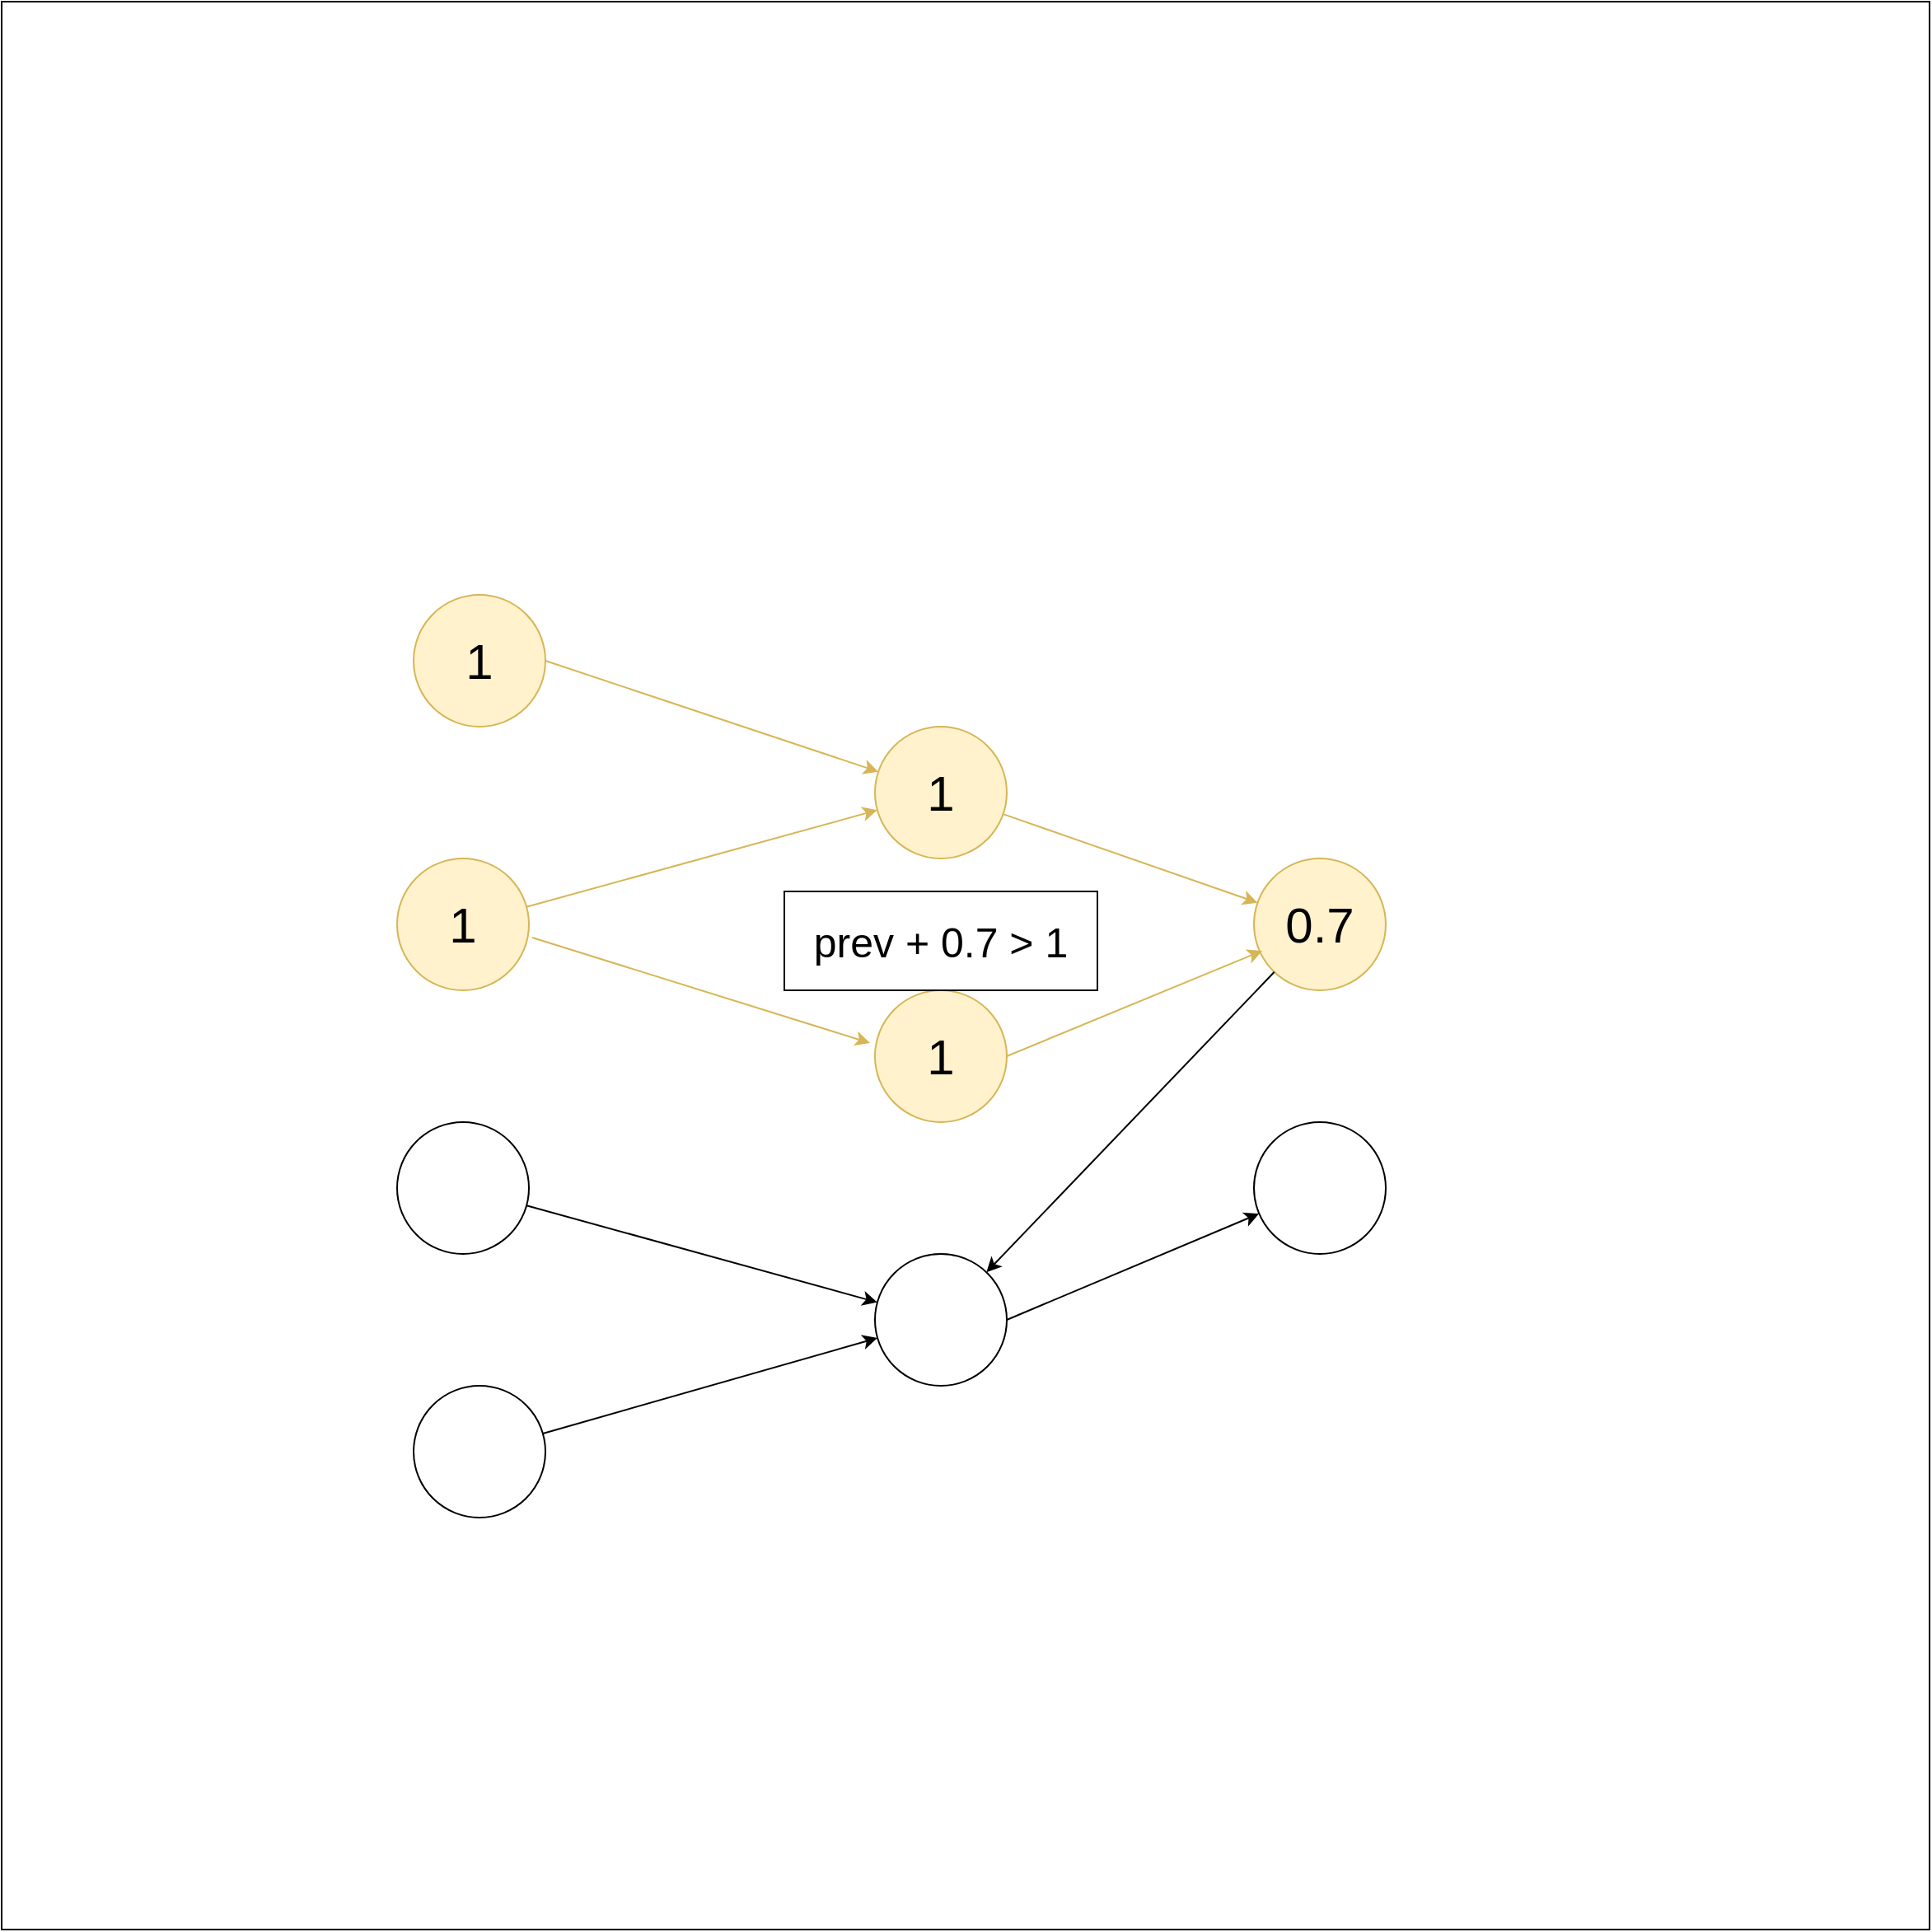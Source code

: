 <mxfile version="20.3.1" type="github"><diagram id="6NrG4L8YMdeU4cRq5bKQ" name="Page-1"><mxGraphModel dx="2202" dy="1893" grid="1" gridSize="10" guides="1" tooltips="1" connect="1" arrows="1" fold="1" page="1" pageScale="1" pageWidth="850" pageHeight="1100" math="0" shadow="0"><root><mxCell id="0"/><mxCell id="1" parent="0"/><mxCell id="v9xORlZulU85c1xM_5wr-1" value="" style="whiteSpace=wrap;html=1;aspect=fixed;fontSize=30;shadow=0;" parent="1" vertex="1"><mxGeometry x="-840" y="-330" width="1170" height="1170" as="geometry"/></mxCell><mxCell id="9A4aqB5_fYHDQotbymqq-1" value="1" style="ellipse;whiteSpace=wrap;html=1;aspect=fixed;fontSize=30;fillColor=#fff2cc;strokeColor=#d6b656;" parent="1" vertex="1"><mxGeometry x="-590" y="30" width="80" height="80" as="geometry"/></mxCell><mxCell id="cI44RAF6GDUkBXrElIy0-2" value="1" style="ellipse;whiteSpace=wrap;html=1;aspect=fixed;fontSize=30;fillColor=#fff2cc;strokeColor=#d6b656;" parent="1" vertex="1"><mxGeometry x="-600" y="190" width="80" height="80" as="geometry"/></mxCell><mxCell id="cI44RAF6GDUkBXrElIy0-3" value="" style="ellipse;whiteSpace=wrap;html=1;aspect=fixed;fontSize=30;" parent="1" vertex="1"><mxGeometry x="-600" y="350" width="80" height="80" as="geometry"/></mxCell><mxCell id="cI44RAF6GDUkBXrElIy0-4" value="" style="ellipse;whiteSpace=wrap;html=1;aspect=fixed;fontSize=30;" parent="1" vertex="1"><mxGeometry x="-590" y="510" width="80" height="80" as="geometry"/></mxCell><mxCell id="cI44RAF6GDUkBXrElIy0-5" value="1" style="ellipse;whiteSpace=wrap;html=1;aspect=fixed;fontSize=30;fillColor=#fff2cc;strokeColor=#d6b656;" parent="1" vertex="1"><mxGeometry x="-310" y="110" width="80" height="80" as="geometry"/></mxCell><mxCell id="cI44RAF6GDUkBXrElIy0-6" value="1" style="ellipse;whiteSpace=wrap;html=1;aspect=fixed;fontSize=30;fillColor=#fff2cc;strokeColor=#d6b656;" parent="1" vertex="1"><mxGeometry x="-310" y="270" width="80" height="80" as="geometry"/></mxCell><mxCell id="cI44RAF6GDUkBXrElIy0-7" value="" style="ellipse;whiteSpace=wrap;html=1;aspect=fixed;fontSize=30;" parent="1" vertex="1"><mxGeometry x="-310" y="430" width="80" height="80" as="geometry"/></mxCell><mxCell id="cI44RAF6GDUkBXrElIy0-8" value="0.7" style="ellipse;whiteSpace=wrap;html=1;aspect=fixed;fontSize=30;fillColor=#fff2cc;strokeColor=#d6b656;" parent="1" vertex="1"><mxGeometry x="-80" y="190" width="80" height="80" as="geometry"/></mxCell><mxCell id="cI44RAF6GDUkBXrElIy0-9" value="" style="ellipse;whiteSpace=wrap;html=1;aspect=fixed;fontSize=30;" parent="1" vertex="1"><mxGeometry x="-80" y="350" width="80" height="80" as="geometry"/></mxCell><mxCell id="CRC3c0U19tb7JDUUnIbQ-1" value="" style="endArrow=classic;html=1;rounded=0;exitX=1;exitY=0.5;exitDx=0;exitDy=0;fillColor=#fff2cc;strokeColor=#d6b656;fontSize=25;" parent="1" source="9A4aqB5_fYHDQotbymqq-1" target="cI44RAF6GDUkBXrElIy0-5" edge="1"><mxGeometry width="50" height="50" relative="1" as="geometry"><mxPoint x="-500" y="70" as="sourcePoint"/><mxPoint x="-130" y="320" as="targetPoint"/><Array as="points"/></mxGeometry></mxCell><mxCell id="CRC3c0U19tb7JDUUnIbQ-2" value="" style="endArrow=classic;html=1;rounded=0;fillColor=#fff2cc;strokeColor=#d6b656;fontSize=25;" parent="1" source="cI44RAF6GDUkBXrElIy0-2" target="cI44RAF6GDUkBXrElIy0-5" edge="1"><mxGeometry width="50" height="50" relative="1" as="geometry"><mxPoint x="-180" y="370" as="sourcePoint"/><mxPoint x="-130" y="320" as="targetPoint"/></mxGeometry></mxCell><mxCell id="CRC3c0U19tb7JDUUnIbQ-3" value="" style="endArrow=classic;html=1;rounded=0;exitX=1.025;exitY=0.6;exitDx=0;exitDy=0;exitPerimeter=0;entryX=-0.037;entryY=0.4;entryDx=0;entryDy=0;entryPerimeter=0;fillColor=#fff2cc;strokeColor=#d6b656;fontSize=25;" parent="1" source="cI44RAF6GDUkBXrElIy0-2" target="cI44RAF6GDUkBXrElIy0-6" edge="1"><mxGeometry width="50" height="50" relative="1" as="geometry"><mxPoint x="-180" y="370" as="sourcePoint"/><mxPoint x="-130" y="320" as="targetPoint"/><Array as="points"/></mxGeometry></mxCell><mxCell id="CRC3c0U19tb7JDUUnIbQ-4" value="" style="endArrow=classic;html=1;rounded=0;exitX=1;exitY=0.5;exitDx=0;exitDy=0;entryX=0.063;entryY=0.7;entryDx=0;entryDy=0;entryPerimeter=0;fillColor=#fff2cc;strokeColor=#d6b656;" parent="1" source="cI44RAF6GDUkBXrElIy0-6" target="cI44RAF6GDUkBXrElIy0-8" edge="1"><mxGeometry width="50" height="50" relative="1" as="geometry"><mxPoint x="-180" y="370" as="sourcePoint"/><mxPoint x="-130" y="320" as="targetPoint"/></mxGeometry></mxCell><mxCell id="CRC3c0U19tb7JDUUnIbQ-5" value="" style="endArrow=classic;html=1;rounded=0;fillColor=#fff2cc;strokeColor=#d6b656;" parent="1" source="cI44RAF6GDUkBXrElIy0-5" target="cI44RAF6GDUkBXrElIy0-8" edge="1"><mxGeometry width="50" height="50" relative="1" as="geometry"><mxPoint x="-180" y="370" as="sourcePoint"/><mxPoint x="-130" y="320" as="targetPoint"/></mxGeometry></mxCell><mxCell id="CRC3c0U19tb7JDUUnIbQ-6" value="" style="endArrow=classic;html=1;rounded=0;" parent="1" source="cI44RAF6GDUkBXrElIy0-8" target="cI44RAF6GDUkBXrElIy0-7" edge="1"><mxGeometry width="50" height="50" relative="1" as="geometry"><mxPoint x="-180" y="370" as="sourcePoint"/><mxPoint x="-130" y="320" as="targetPoint"/></mxGeometry></mxCell><mxCell id="CRC3c0U19tb7JDUUnIbQ-7" value="" style="endArrow=classic;html=1;rounded=0;" parent="1" source="cI44RAF6GDUkBXrElIy0-3" target="cI44RAF6GDUkBXrElIy0-7" edge="1"><mxGeometry width="50" height="50" relative="1" as="geometry"><mxPoint x="-180" y="370" as="sourcePoint"/><mxPoint x="-130" y="320" as="targetPoint"/></mxGeometry></mxCell><mxCell id="CRC3c0U19tb7JDUUnIbQ-8" value="" style="endArrow=classic;html=1;rounded=0;" parent="1" source="cI44RAF6GDUkBXrElIy0-4" target="cI44RAF6GDUkBXrElIy0-7" edge="1"><mxGeometry width="50" height="50" relative="1" as="geometry"><mxPoint x="-180" y="370" as="sourcePoint"/><mxPoint x="-130" y="320" as="targetPoint"/></mxGeometry></mxCell><mxCell id="CRC3c0U19tb7JDUUnIbQ-9" value="" style="endArrow=classic;html=1;rounded=0;exitX=1;exitY=0.5;exitDx=0;exitDy=0;" parent="1" source="cI44RAF6GDUkBXrElIy0-7" target="cI44RAF6GDUkBXrElIy0-9" edge="1"><mxGeometry width="50" height="50" relative="1" as="geometry"><mxPoint x="-180" y="370" as="sourcePoint"/><mxPoint x="-130" y="320" as="targetPoint"/></mxGeometry></mxCell><mxCell id="_GlEwxQBS5w2azPJ4D-a-3" value="prev + 0.7 &amp;gt; 1" style="rounded=0;whiteSpace=wrap;html=1;shadow=0;labelBackgroundColor=default;fontSize=25;" parent="1" vertex="1"><mxGeometry x="-365" y="210" width="190" height="60" as="geometry"/></mxCell></root></mxGraphModel></diagram></mxfile>
